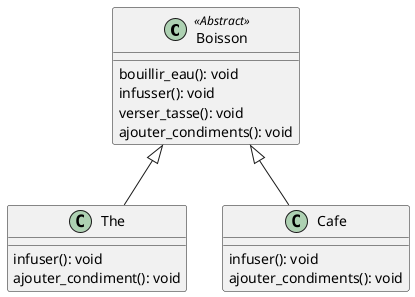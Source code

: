 @startuml Diagramme de classe

class Boisson <<Abstract>>{
    bouillir_eau(): void 
    infusser(): void 
    verser_tasse(): void 
    ajouter_condiments(): void 
}
class The extends Boisson{
    infuser(): void 
    ajouter_condiment(): void 
}
class Cafe extends Boisson{
    infuser(): void 
    ajouter_condiments(): void 
}
@enduml

@startuml ds-preparer
skinparam style strictuml

participant ":StarbuzzTest" as S
participant ":The" as T
participant ":Boisson" as B
participant "System.out" as P

-> S: preparer_the()
S --> T: create()
T --> B: create()
S -> T: prepare()
activate T
    T -> B: prepare()
    activate B

        B -> B: bouillir_eau()
            activate B
                B -> P: println(...)
            deactivate B
        B -> T: infuser()
            activate T
               T -> P: println(...)
            deactivate T
        B -> B: verser_tasse()
            activate B
                B -> P: println(...)
            deactivate B
        B -> T: ajouter_condiments()
            activate T
               T -> P: println(...)
            deactivate T
    deactivate B
deactivate T



@enduml